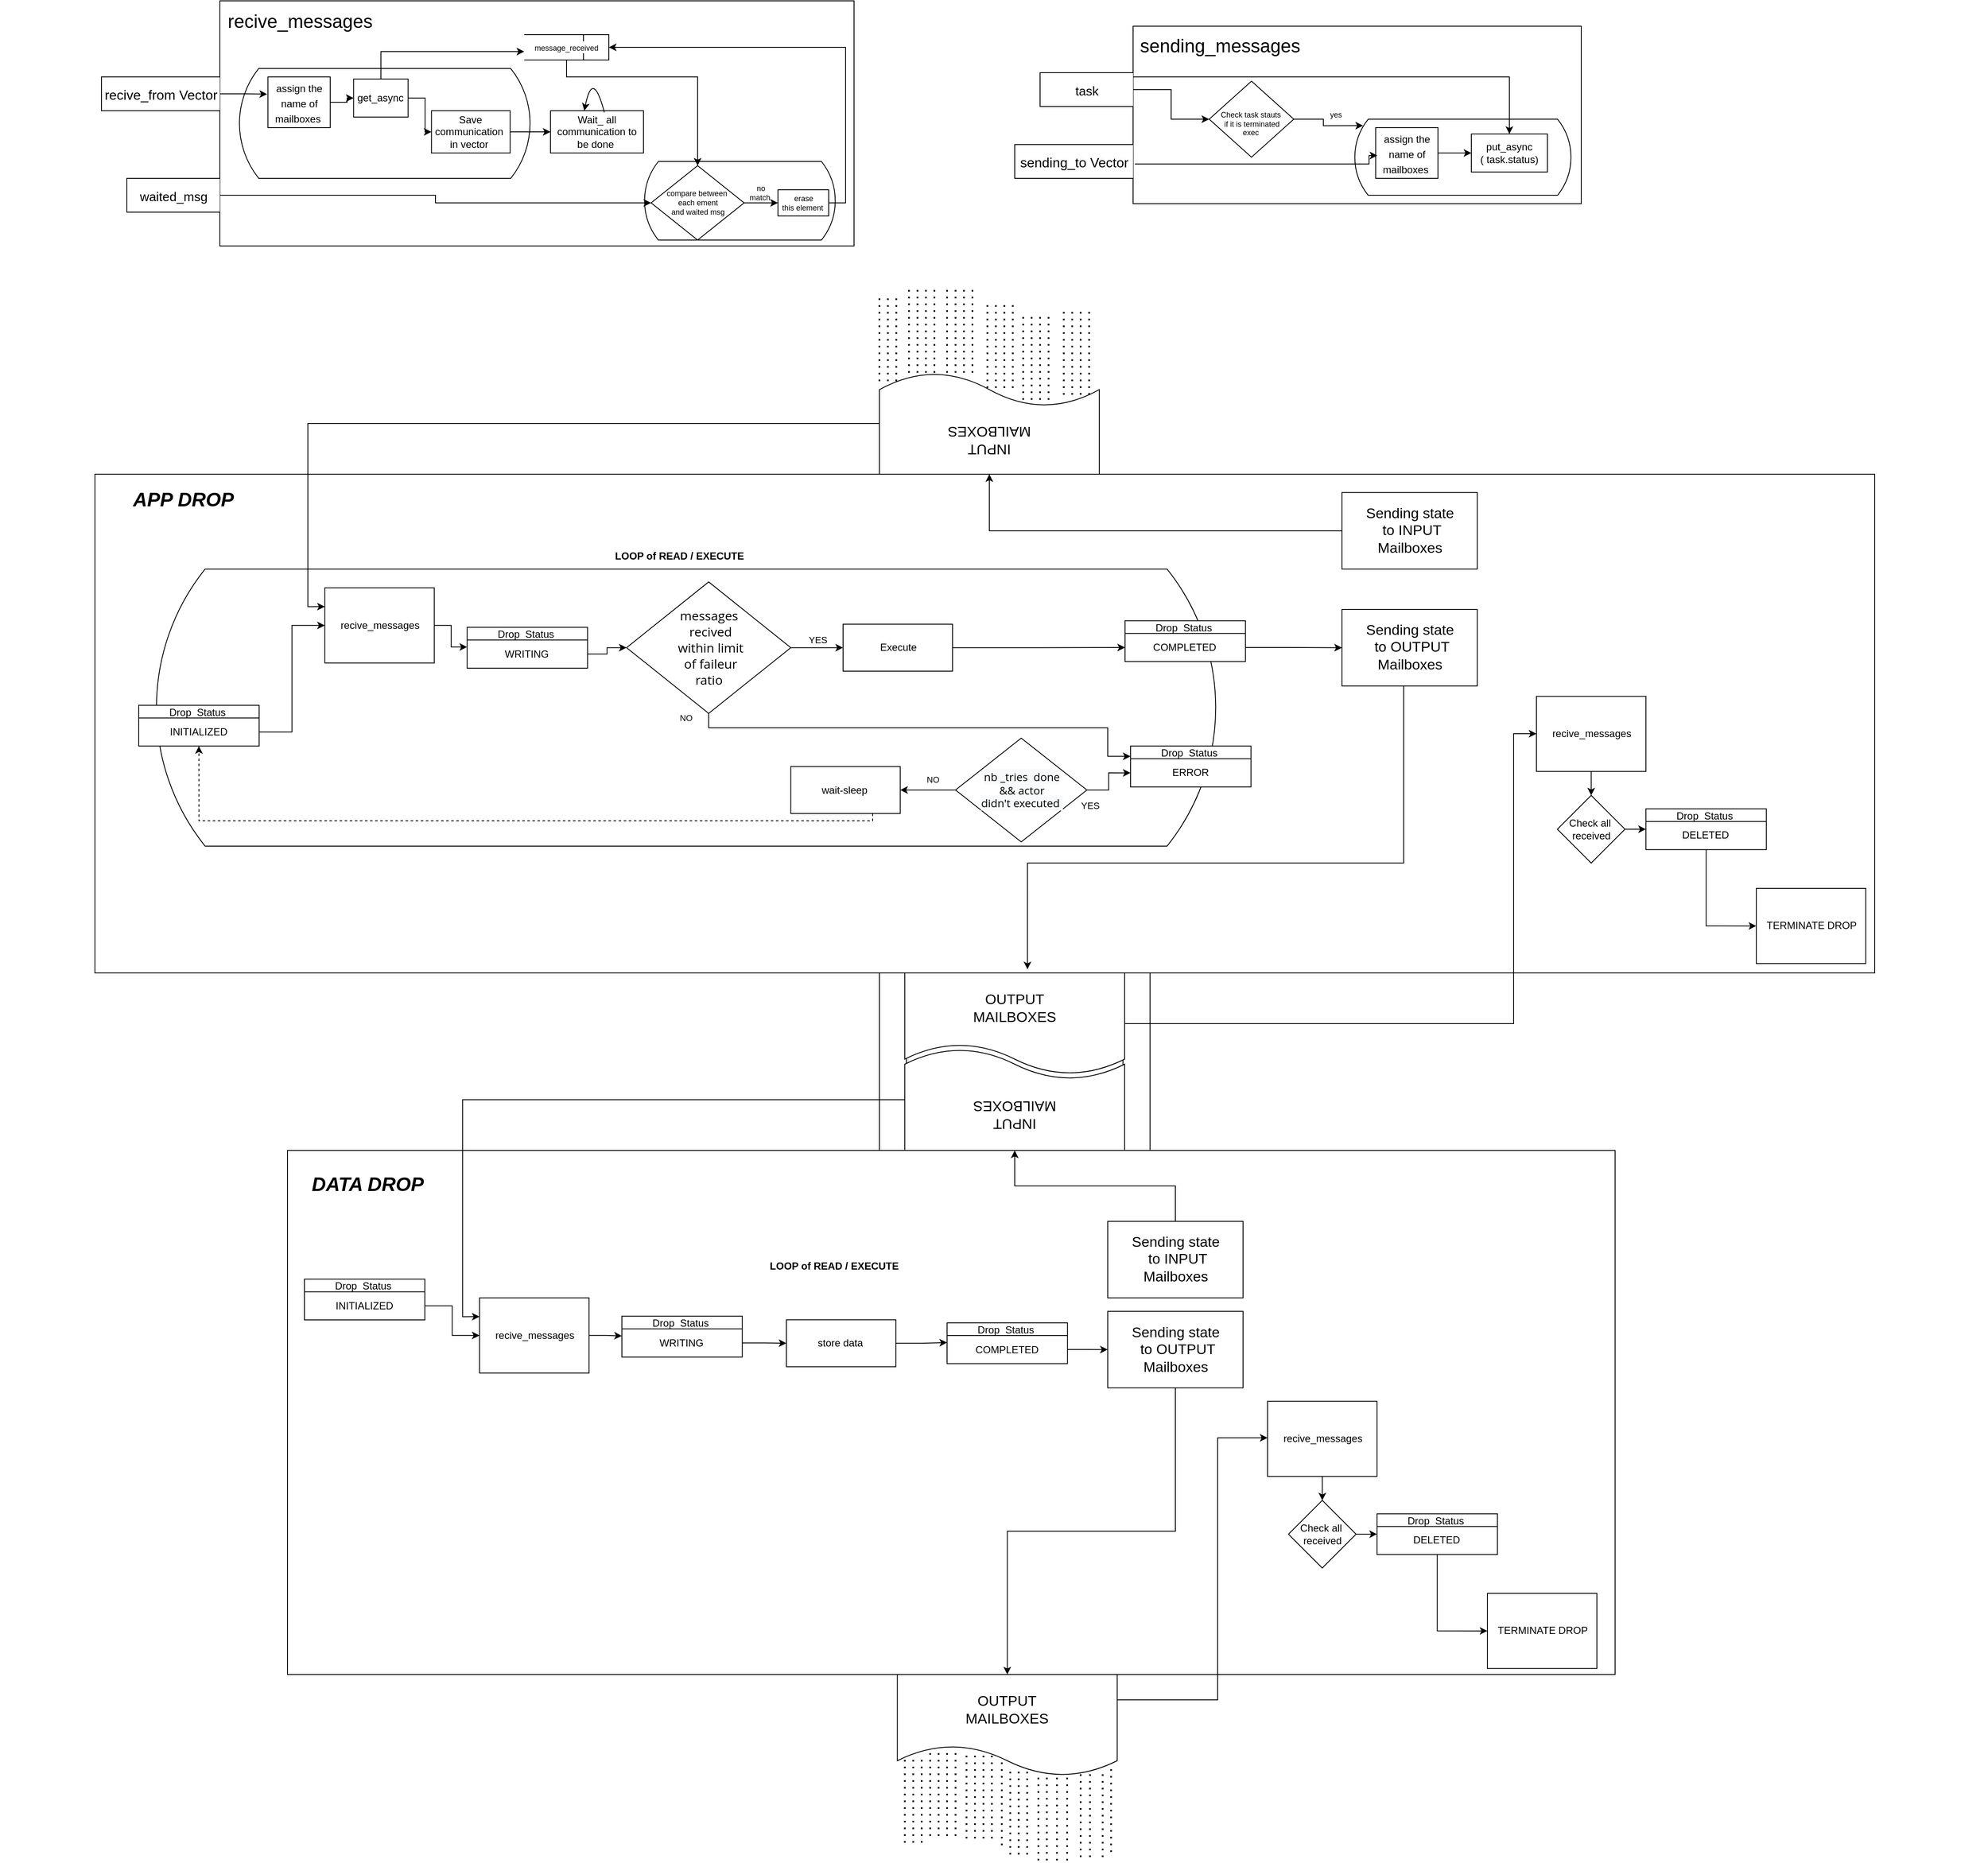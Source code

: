 <mxfile version="19.0.2" type="device"><diagram id="KGUqVAVegbb57rjw6PV1" name="Page-1"><mxGraphModel dx="4964" dy="3772" grid="1" gridSize="10" guides="1" tooltips="1" connect="1" arrows="1" fold="1" page="1" pageScale="1" pageWidth="850" pageHeight="1100" math="0" shadow="0"><root><mxCell id="0"/><mxCell id="1" parent="0"/><mxCell id="2n51zo8sd7_1z7sZFvmB-54" value="" style="shape=process;whiteSpace=wrap;html=1;backgroundOutline=1;" vertex="1" parent="1"><mxGeometry x="1160" y="660" width="320" height="210" as="geometry"/></mxCell><mxCell id="FP8BdNL3AAVW4DW9uz8K-136" value="" style="group" parent="1" vertex="1" connectable="0"><mxGeometry x="120" y="160" width="2340" height="500" as="geometry"/></mxCell><mxCell id="FP8BdNL3AAVW4DW9uz8K-44" value="" style="group" parent="FP8BdNL3AAVW4DW9uz8K-136" vertex="1" connectable="0"><mxGeometry x="177" width="2040" height="500" as="geometry"/></mxCell><mxCell id="FP8BdNL3AAVW4DW9uz8K-1" value="" style="html=1;dashed=0;whitespace=wrap;" parent="FP8BdNL3AAVW4DW9uz8K-44" vertex="1"><mxGeometry x="-64.73" y="-90" width="2104.73" height="590" as="geometry"/></mxCell><mxCell id="FP8BdNL3AAVW4DW9uz8K-16" value="" style="html=1;dashed=0;whitespace=wrap;shape=mxgraph.dfd.loop" parent="FP8BdNL3AAVW4DW9uz8K-44" vertex="1"><mxGeometry y="22.22" width="1268.68" height="327.78" as="geometry"/></mxCell><mxCell id="FP8BdNL3AAVW4DW9uz8K-8" value="Drop  Status " style="swimlane;fontStyle=0;childLayout=stackLayout;horizontal=1;startSize=15;fillColor=#ffffff;horizontalStack=0;resizeParent=1;resizeParentMax=0;resizeLast=0;collapsible=0;marginBottom=0;swimlaneFillColor=#ffffff;" parent="FP8BdNL3AAVW4DW9uz8K-44" vertex="1"><mxGeometry x="1159.995" y="231.668" width="142.403" height="48.333" as="geometry"/></mxCell><mxCell id="FP8BdNL3AAVW4DW9uz8K-9" value="ERROR" style="text;html=1;strokeColor=none;fillColor=none;align=center;verticalAlign=middle;whiteSpace=wrap;rounded=0;" parent="FP8BdNL3AAVW4DW9uz8K-8" vertex="1"><mxGeometry y="15" width="142.403" height="33.333" as="geometry"/></mxCell><mxCell id="FP8BdNL3AAVW4DW9uz8K-6" value="Drop  Status " style="swimlane;fontStyle=0;childLayout=stackLayout;horizontal=1;startSize=15;fillColor=#ffffff;horizontalStack=0;resizeParent=1;resizeParentMax=0;resizeLast=0;collapsible=0;marginBottom=0;swimlaneFillColor=#ffffff;" parent="FP8BdNL3AAVW4DW9uz8K-44" vertex="1"><mxGeometry x="1153.465" y="83.333" width="142.403" height="48.333" as="geometry"/></mxCell><mxCell id="FP8BdNL3AAVW4DW9uz8K-7" value="COMPLETED" style="text;html=1;strokeColor=none;fillColor=none;align=center;verticalAlign=middle;whiteSpace=wrap;rounded=0;" parent="FP8BdNL3AAVW4DW9uz8K-6" vertex="1"><mxGeometry y="15" width="142.403" height="33.333" as="geometry"/></mxCell><mxCell id="FP8BdNL3AAVW4DW9uz8K-17" value="recive_messages" style="html=1;dashed=0;whitespace=wrap;" parent="FP8BdNL3AAVW4DW9uz8K-44" vertex="1"><mxGeometry x="207.132" y="44.444" width="129.457" height="88.889" as="geometry"/></mxCell><mxCell id="FP8BdNL3AAVW4DW9uz8K-14" value="Drop  Status " style="swimlane;fontStyle=0;childLayout=stackLayout;horizontal=1;startSize=15;fillColor=#ffffff;horizontalStack=0;resizeParent=1;resizeParentMax=0;resizeLast=0;collapsible=0;marginBottom=0;swimlaneFillColor=#ffffff;" parent="FP8BdNL3AAVW4DW9uz8K-44" vertex="1"><mxGeometry x="375.426" y="91.111" width="142.403" height="48.333" as="geometry"/></mxCell><mxCell id="FP8BdNL3AAVW4DW9uz8K-15" value="WRITING" style="text;html=1;strokeColor=none;fillColor=none;align=center;verticalAlign=middle;whiteSpace=wrap;rounded=0;" parent="FP8BdNL3AAVW4DW9uz8K-14" vertex="1"><mxGeometry y="15" width="142.403" height="33.333" as="geometry"/></mxCell><mxCell id="FP8BdNL3AAVW4DW9uz8K-25" style="edgeStyle=orthogonalEdgeStyle;rounded=0;orthogonalLoop=1;jettySize=auto;html=1;entryX=0;entryY=0.25;entryDx=0;entryDy=0;" parent="FP8BdNL3AAVW4DW9uz8K-44" source="FP8BdNL3AAVW4DW9uz8K-17" target="FP8BdNL3AAVW4DW9uz8K-15" edge="1"><mxGeometry relative="1" as="geometry"/></mxCell><mxCell id="FP8BdNL3AAVW4DW9uz8K-34" style="edgeStyle=orthogonalEdgeStyle;rounded=0;orthogonalLoop=1;jettySize=auto;html=1;entryX=0;entryY=0.5;entryDx=0;entryDy=0;" parent="FP8BdNL3AAVW4DW9uz8K-44" source="FP8BdNL3AAVW4DW9uz8K-18" target="FP8BdNL3AAVW4DW9uz8K-7" edge="1"><mxGeometry relative="1" as="geometry"/></mxCell><mxCell id="FP8BdNL3AAVW4DW9uz8K-18" value="Execute" style="html=1;dashed=0;whitespace=wrap;" parent="FP8BdNL3AAVW4DW9uz8K-44" vertex="1"><mxGeometry x="819.999" y="87.443" width="129.457" height="55.556" as="geometry"/></mxCell><mxCell id="FP8BdNL3AAVW4DW9uz8K-19" value="wait-sleep&amp;nbsp;" style="html=1;dashed=0;whitespace=wrap;" parent="FP8BdNL3AAVW4DW9uz8K-44" vertex="1"><mxGeometry x="758.18" y="255.828" width="129.457" height="55.556" as="geometry"/></mxCell><mxCell id="FP8BdNL3AAVW4DW9uz8K-4" value="Drop  Status " style="swimlane;fontStyle=0;childLayout=stackLayout;horizontal=1;startSize=15;fillColor=#ffffff;horizontalStack=0;resizeParent=1;resizeParentMax=0;resizeLast=0;collapsible=0;marginBottom=0;swimlaneFillColor=#ffffff;" parent="FP8BdNL3AAVW4DW9uz8K-44" vertex="1"><mxGeometry x="-12.946" y="183.333" width="142.403" height="48.333" as="geometry"/></mxCell><mxCell id="FP8BdNL3AAVW4DW9uz8K-5" value="INITIALIZED" style="text;html=1;strokeColor=none;fillColor=none;align=center;verticalAlign=middle;whiteSpace=wrap;rounded=0;" parent="FP8BdNL3AAVW4DW9uz8K-4" vertex="1"><mxGeometry y="15" width="142.403" height="33.333" as="geometry"/></mxCell><mxCell id="FP8BdNL3AAVW4DW9uz8K-35" style="edgeStyle=orthogonalEdgeStyle;rounded=0;orthogonalLoop=1;jettySize=auto;html=1;entryX=0.5;entryY=1;entryDx=0;entryDy=0;dashed=1;" parent="FP8BdNL3AAVW4DW9uz8K-44" source="FP8BdNL3AAVW4DW9uz8K-19" target="FP8BdNL3AAVW4DW9uz8K-5" edge="1"><mxGeometry relative="1" as="geometry"><Array as="points"><mxPoint x="855" y="320"/><mxPoint x="58" y="320"/></Array></mxGeometry></mxCell><mxCell id="FP8BdNL3AAVW4DW9uz8K-24" style="edgeStyle=orthogonalEdgeStyle;rounded=0;orthogonalLoop=1;jettySize=auto;html=1;entryX=0;entryY=0.5;entryDx=0;entryDy=0;" parent="FP8BdNL3AAVW4DW9uz8K-44" source="FP8BdNL3AAVW4DW9uz8K-5" target="FP8BdNL3AAVW4DW9uz8K-17" edge="1"><mxGeometry relative="1" as="geometry"/></mxCell><mxCell id="FP8BdNL3AAVW4DW9uz8K-27" style="edgeStyle=orthogonalEdgeStyle;rounded=0;orthogonalLoop=1;jettySize=auto;html=1;" parent="FP8BdNL3AAVW4DW9uz8K-44" source="FP8BdNL3AAVW4DW9uz8K-26" target="FP8BdNL3AAVW4DW9uz8K-18" edge="1"><mxGeometry relative="1" as="geometry"/></mxCell><mxCell id="2n51zo8sd7_1z7sZFvmB-11" style="edgeStyle=orthogonalEdgeStyle;rounded=0;orthogonalLoop=1;jettySize=auto;html=1;entryX=0;entryY=0.25;entryDx=0;entryDy=0;" edge="1" parent="FP8BdNL3AAVW4DW9uz8K-44" source="FP8BdNL3AAVW4DW9uz8K-26" target="FP8BdNL3AAVW4DW9uz8K-8"><mxGeometry relative="1" as="geometry"><Array as="points"><mxPoint x="661" y="210"/><mxPoint x="1133" y="210"/><mxPoint x="1133" y="244"/></Array></mxGeometry></mxCell><mxCell id="FP8BdNL3AAVW4DW9uz8K-26" value="&lt;font style=&quot;font-size: 15px;&quot;&gt;&lt;span style=&quot;font-family: &amp;quot;Open Sans&amp;quot;;&quot;&gt;messages&lt;/span&gt;&lt;br style=&quot;box-sizing: content-box; -webkit-font-smoothing: antialiased; font-family: &amp;quot;Open Sans&amp;quot;;&quot;&gt;&lt;span style=&quot;font-family: &amp;quot;Open Sans&amp;quot;;&quot;&gt;&amp;nbsp;recived&lt;/span&gt;&lt;br style=&quot;box-sizing: content-box; -webkit-font-smoothing: antialiased; font-family: &amp;quot;Open Sans&amp;quot;;&quot;&gt;&lt;span style=&quot;font-family: &amp;quot;Open Sans&amp;quot;;&quot;&gt;&amp;nbsp;within limit&lt;/span&gt;&lt;br style=&quot;box-sizing: content-box; -webkit-font-smoothing: antialiased; font-family: &amp;quot;Open Sans&amp;quot;;&quot;&gt;&lt;span style=&quot;font-family: &amp;quot;Open Sans&amp;quot;;&quot;&gt;&amp;nbsp;of&amp;nbsp;&lt;/span&gt;&lt;span style=&quot;font-family: &amp;quot;Open Sans&amp;quot;;&quot;&gt;faileur&lt;/span&gt;&lt;br style=&quot;box-sizing: content-box; -webkit-font-smoothing: antialiased; font-family: &amp;quot;Open Sans&amp;quot;;&quot;&gt;&lt;span style=&quot;font-family: &amp;quot;Open Sans&amp;quot;;&quot;&gt;&amp;nbsp;ratio&amp;nbsp;&lt;/span&gt;&lt;/font&gt;" style="shape=rhombus;html=1;dashed=0;whitespace=wrap;perimeter=rhombusPerimeter;" parent="FP8BdNL3AAVW4DW9uz8K-44" vertex="1"><mxGeometry x="563.997" y="37.443" width="194.186" height="155.556" as="geometry"/></mxCell><mxCell id="2n51zo8sd7_1z7sZFvmB-1" style="edgeStyle=orthogonalEdgeStyle;rounded=0;orthogonalLoop=1;jettySize=auto;html=1;" edge="1" parent="FP8BdNL3AAVW4DW9uz8K-44" source="FP8BdNL3AAVW4DW9uz8K-29" target="FP8BdNL3AAVW4DW9uz8K-19"><mxGeometry relative="1" as="geometry"/></mxCell><mxCell id="2n51zo8sd7_1z7sZFvmB-10" style="edgeStyle=orthogonalEdgeStyle;rounded=0;orthogonalLoop=1;jettySize=auto;html=1;entryX=0;entryY=0.5;entryDx=0;entryDy=0;" edge="1" parent="FP8BdNL3AAVW4DW9uz8K-44" source="FP8BdNL3AAVW4DW9uz8K-29" target="FP8BdNL3AAVW4DW9uz8K-9"><mxGeometry relative="1" as="geometry"/></mxCell><mxCell id="FP8BdNL3AAVW4DW9uz8K-29" value="&lt;font style=&quot;font-size: 13px;&quot;&gt;&lt;span style=&quot;color: rgb(0, 0, 0); font-family: &amp;quot;Open Sans&amp;quot;; font-style: normal; font-variant-ligatures: normal; font-variant-caps: normal; font-weight: 400; letter-spacing: normal; orphans: 2; text-align: center; text-indent: 0px; text-transform: none; widows: 2; word-spacing: 0px; -webkit-text-stroke-width: 0px; background-color: rgb(248, 249, 250); text-decoration-thickness: initial; text-decoration-style: initial; text-decoration-color: initial; float: none; display: inline !important;&quot;&gt;nb _tries&amp;nbsp;&lt;/span&gt;&lt;span style=&quot;color: rgb(0, 0, 0); font-family: &amp;quot;Open Sans&amp;quot;; font-style: normal; font-variant-ligatures: normal; font-variant-caps: normal; font-weight: 400; letter-spacing: normal; orphans: 2; text-align: center; text-indent: 0px; text-transform: none; widows: 2; word-spacing: 0px; -webkit-text-stroke-width: 0px; background-color: rgb(248, 249, 250); text-decoration-thickness: initial; text-decoration-style: initial; text-decoration-color: initial; float: none; display: inline !important;&quot;&gt;&amp;nbsp;done&lt;/span&gt;&lt;br style=&quot;box-sizing: content-box; -webkit-font-smoothing: antialiased; color: rgb(0, 0, 0); font-family: &amp;quot;Open Sans&amp;quot;; font-style: normal; font-variant-ligatures: normal; font-variant-caps: normal; font-weight: 400; letter-spacing: normal; orphans: 2; text-align: center; text-indent: 0px; text-transform: none; widows: 2; word-spacing: 0px; -webkit-text-stroke-width: 0px; background-color: rgb(248, 249, 250); text-decoration-thickness: initial; text-decoration-style: initial; text-decoration-color: initial;&quot;&gt;&lt;span style=&quot;color: rgb(0, 0, 0); font-family: &amp;quot;Open Sans&amp;quot;; font-style: normal; font-variant-ligatures: normal; font-variant-caps: normal; font-weight: 400; letter-spacing: normal; orphans: 2; text-align: center; text-indent: 0px; text-transform: none; widows: 2; word-spacing: 0px; -webkit-text-stroke-width: 0px; background-color: rgb(248, 249, 250); text-decoration-thickness: initial; text-decoration-style: initial; text-decoration-color: initial; float: none; display: inline !important;&quot;&gt;&amp;amp;&amp;amp; actor&lt;/span&gt;&lt;br style=&quot;box-sizing: content-box; -webkit-font-smoothing: antialiased; color: rgb(0, 0, 0); font-family: &amp;quot;Open Sans&amp;quot;; font-style: normal; font-variant-ligatures: normal; font-variant-caps: normal; font-weight: 400; letter-spacing: normal; orphans: 2; text-align: center; text-indent: 0px; text-transform: none; widows: 2; word-spacing: 0px; -webkit-text-stroke-width: 0px; background-color: rgb(248, 249, 250); text-decoration-thickness: initial; text-decoration-style: initial; text-decoration-color: initial;&quot;&gt;&lt;span style=&quot;color: rgb(0, 0, 0); font-family: &amp;quot;Open Sans&amp;quot;; font-style: normal; font-variant-ligatures: normal; font-variant-caps: normal; font-weight: 400; letter-spacing: normal; orphans: 2; text-align: center; text-indent: 0px; text-transform: none; widows: 2; word-spacing: 0px; -webkit-text-stroke-width: 0px; background-color: rgb(248, 249, 250); text-decoration-thickness: initial; text-decoration-style: initial; text-decoration-color: initial; float: none; display: inline !important;&quot;&gt;didn't executed&amp;nbsp;&lt;/span&gt;&lt;/font&gt;" style="shape=rhombus;html=1;dashed=0;whitespace=wrap;perimeter=rhombusPerimeter;" parent="FP8BdNL3AAVW4DW9uz8K-44" vertex="1"><mxGeometry x="953.004" y="222.219" width="155.349" height="122.778" as="geometry"/></mxCell><mxCell id="FP8BdNL3AAVW4DW9uz8K-41" value="&lt;span style=&quot;font-weight: normal;&quot;&gt;&lt;font style=&quot;&quot;&gt;&lt;font style=&quot;font-size: 11px;&quot;&gt;YES&lt;/font&gt;&lt;br&gt;&lt;/font&gt;&lt;/span&gt;" style="text;strokeColor=none;fillColor=none;html=1;fontSize=24;fontStyle=1;verticalAlign=middle;align=center;" parent="FP8BdNL3AAVW4DW9uz8K-44" vertex="1"><mxGeometry x="770.907" y="96.111" width="38.837" height="11.111" as="geometry"/></mxCell><mxCell id="FP8BdNL3AAVW4DW9uz8K-42" value="&lt;span style=&quot;font-weight: normal;&quot;&gt;&lt;font style=&quot;font-size: 10px;&quot;&gt;NO&lt;/font&gt;&lt;/span&gt;" style="text;strokeColor=none;fillColor=none;html=1;fontSize=24;fontStyle=1;verticalAlign=middle;align=center;" parent="FP8BdNL3AAVW4DW9uz8K-44" vertex="1"><mxGeometry x="621.398" y="183.338" width="25.891" height="22.222" as="geometry"/></mxCell><mxCell id="FP8BdNL3AAVW4DW9uz8K-48" value="&lt;b&gt;&lt;font style=&quot;font-size: 12px;&quot;&gt;&amp;nbsp;LOOP of READ / EXECUTE&lt;/font&gt;&lt;/b&gt;" style="text;html=1;strokeColor=none;fillColor=none;align=center;verticalAlign=middle;whiteSpace=wrap;rounded=0;fontSize=10;" parent="FP8BdNL3AAVW4DW9uz8K-44" vertex="1"><mxGeometry x="533.946" y="-7.78" width="181.769" height="30" as="geometry"/></mxCell><mxCell id="FP8BdNL3AAVW4DW9uz8K-49" value="&lt;i&gt;&lt;b&gt;&lt;font style=&quot;font-size: 23px;&quot;&gt;APP DROP&lt;/font&gt;&lt;/b&gt;&lt;/i&gt;" style="text;html=1;strokeColor=none;fillColor=none;align=center;verticalAlign=middle;whiteSpace=wrap;rounded=0;fontSize=12;" parent="FP8BdNL3AAVW4DW9uz8K-44" vertex="1"><mxGeometry x="-45.442" y="-80" width="170.408" height="40" as="geometry"/></mxCell><mxCell id="FP8BdNL3AAVW4DW9uz8K-50" value="&lt;font style=&quot;font-size: 17px;&quot;&gt;Sending state&lt;br&gt;&amp;nbsp;to OUTPUT &lt;br&gt;Mailboxes&lt;/font&gt;" style="html=1;dashed=0;whitespace=wrap;" parent="FP8BdNL3AAVW4DW9uz8K-44" vertex="1"><mxGeometry x="1410" y="70" width="160" height="90.55" as="geometry"/></mxCell><mxCell id="FP8BdNL3AAVW4DW9uz8K-51" style="edgeStyle=orthogonalEdgeStyle;rounded=0;orthogonalLoop=1;jettySize=auto;html=1;fontSize=12;" parent="FP8BdNL3AAVW4DW9uz8K-44" source="FP8BdNL3AAVW4DW9uz8K-7" target="FP8BdNL3AAVW4DW9uz8K-50" edge="1"><mxGeometry relative="1" as="geometry"/></mxCell><mxCell id="FP8BdNL3AAVW4DW9uz8K-123" value="recive_messages" style="html=1;dashed=0;whitespace=wrap;" parent="FP8BdNL3AAVW4DW9uz8K-44" vertex="1"><mxGeometry x="1640.002" y="172.774" width="129.457" height="88.889" as="geometry"/></mxCell><mxCell id="FP8BdNL3AAVW4DW9uz8K-133" style="edgeStyle=orthogonalEdgeStyle;rounded=0;orthogonalLoop=1;jettySize=auto;html=1;fontSize=17;" parent="FP8BdNL3AAVW4DW9uz8K-44" source="FP8BdNL3AAVW4DW9uz8K-125" target="FP8BdNL3AAVW4DW9uz8K-130" edge="1"><mxGeometry relative="1" as="geometry"/></mxCell><mxCell id="FP8BdNL3AAVW4DW9uz8K-125" value="Check all&amp;nbsp;&lt;br&gt;received" style="rhombus;whiteSpace=wrap;html=1;dashed=0;" parent="FP8BdNL3AAVW4DW9uz8K-44" vertex="1"><mxGeometry x="1664.73" y="289.998" width="80" height="80" as="geometry"/></mxCell><mxCell id="FP8BdNL3AAVW4DW9uz8K-126" value="" style="edgeStyle=orthogonalEdgeStyle;rounded=0;orthogonalLoop=1;jettySize=auto;html=1;fontSize=17;" parent="FP8BdNL3AAVW4DW9uz8K-44" source="FP8BdNL3AAVW4DW9uz8K-123" target="FP8BdNL3AAVW4DW9uz8K-125" edge="1"><mxGeometry relative="1" as="geometry"/></mxCell><mxCell id="FP8BdNL3AAVW4DW9uz8K-130" value="Drop  Status " style="swimlane;fontStyle=0;childLayout=stackLayout;horizontal=1;startSize=15;fillColor=#ffffff;horizontalStack=0;resizeParent=1;resizeParentMax=0;resizeLast=0;collapsible=0;marginBottom=0;swimlaneFillColor=#ffffff;" parent="FP8BdNL3AAVW4DW9uz8K-44" vertex="1"><mxGeometry x="1769.456" y="305.831" width="142.403" height="48.333" as="geometry"/></mxCell><mxCell id="FP8BdNL3AAVW4DW9uz8K-131" value="DELETED" style="text;html=1;strokeColor=none;fillColor=none;align=center;verticalAlign=middle;whiteSpace=wrap;rounded=0;" parent="FP8BdNL3AAVW4DW9uz8K-130" vertex="1"><mxGeometry y="15" width="142.403" height="33.333" as="geometry"/></mxCell><mxCell id="FP8BdNL3AAVW4DW9uz8K-134" value="TERMINATE DROP" style="html=1;dashed=0;whitespace=wrap;" parent="FP8BdNL3AAVW4DW9uz8K-44" vertex="1"><mxGeometry x="1900.002" y="400.004" width="129.457" height="88.889" as="geometry"/></mxCell><mxCell id="FP8BdNL3AAVW4DW9uz8K-135" style="edgeStyle=orthogonalEdgeStyle;rounded=0;orthogonalLoop=1;jettySize=auto;html=1;entryX=0;entryY=0.5;entryDx=0;entryDy=0;fontSize=17;" parent="FP8BdNL3AAVW4DW9uz8K-44" source="FP8BdNL3AAVW4DW9uz8K-131" target="FP8BdNL3AAVW4DW9uz8K-134" edge="1"><mxGeometry relative="1" as="geometry"/></mxCell><mxCell id="FP8BdNL3AAVW4DW9uz8K-86" value="&lt;span style=&quot;font-size: 17px;&quot;&gt;Sending state&lt;/span&gt;&lt;br style=&quot;font-size: 17px;&quot;&gt;&lt;span style=&quot;font-size: 17px;&quot;&gt;&amp;nbsp;to INPUT&lt;/span&gt;&lt;br style=&quot;font-size: 17px;&quot;&gt;&lt;span style=&quot;font-size: 17px;&quot;&gt;Mailboxes&lt;/span&gt;" style="html=1;dashed=0;whitespace=wrap;" parent="FP8BdNL3AAVW4DW9uz8K-44" vertex="1"><mxGeometry x="1410" y="-68.33" width="160" height="90.55" as="geometry"/></mxCell><mxCell id="2n51zo8sd7_1z7sZFvmB-5" style="edgeStyle=orthogonalEdgeStyle;rounded=0;orthogonalLoop=1;jettySize=auto;html=1;" edge="1" parent="FP8BdNL3AAVW4DW9uz8K-44" source="FP8BdNL3AAVW4DW9uz8K-15" target="FP8BdNL3AAVW4DW9uz8K-26"><mxGeometry relative="1" as="geometry"/></mxCell><mxCell id="2n51zo8sd7_1z7sZFvmB-53" value="&lt;span style=&quot;font-weight: normal;&quot;&gt;&lt;font style=&quot;font-size: 10px;&quot;&gt;NO&lt;/font&gt;&lt;/span&gt;" style="text;strokeColor=none;fillColor=none;html=1;fontSize=24;fontStyle=1;verticalAlign=middle;align=center;" vertex="1" parent="FP8BdNL3AAVW4DW9uz8K-44"><mxGeometry x="912.998" y="255.828" width="25.891" height="22.222" as="geometry"/></mxCell><mxCell id="FP8BdNL3AAVW4DW9uz8K-137" value="" style="group" parent="1" vertex="1" connectable="0"><mxGeometry x="130" y="810" width="2340" height="800" as="geometry"/></mxCell><mxCell id="FP8BdNL3AAVW4DW9uz8K-197" value="" style="group" parent="FP8BdNL3AAVW4DW9uz8K-137" vertex="1" connectable="0"><mxGeometry x="170" y="100" width="1860" height="700" as="geometry"/></mxCell><mxCell id="FP8BdNL3AAVW4DW9uz8K-201" value="" style="group" parent="FP8BdNL3AAVW4DW9uz8K-197" vertex="1" connectable="0"><mxGeometry x="160" y="-40" width="1590" height="740" as="geometry"/></mxCell><mxCell id="FP8BdNL3AAVW4DW9uz8K-182" style="edgeStyle=orthogonalEdgeStyle;rounded=0;orthogonalLoop=1;jettySize=auto;html=1;fontSize=17;" parent="FP8BdNL3AAVW4DW9uz8K-201" target="FP8BdNL3AAVW4DW9uz8K-169" edge="1"><mxGeometry relative="1" as="geometry"><mxPoint x="1560" y="254.011" as="sourcePoint"/></mxGeometry></mxCell><mxCell id="FP8BdNL3AAVW4DW9uz8K-139" value="" style="html=1;dashed=0;whitespace=wrap;" parent="FP8BdNL3AAVW4DW9uz8K-201" vertex="1"><mxGeometry width="1570" height="620" as="geometry"/></mxCell><mxCell id="FP8BdNL3AAVW4DW9uz8K-143" value="Drop  Status " style="swimlane;fontStyle=0;childLayout=stackLayout;horizontal=1;startSize=15;fillColor=#ffffff;horizontalStack=0;resizeParent=1;resizeParentMax=0;resizeLast=0;collapsible=0;marginBottom=0;swimlaneFillColor=#ffffff;" parent="FP8BdNL3AAVW4DW9uz8K-201" vertex="1"><mxGeometry x="779.995" y="203.943" width="142.403" height="48.333" as="geometry"/></mxCell><mxCell id="FP8BdNL3AAVW4DW9uz8K-144" value="COMPLETED" style="text;html=1;strokeColor=none;fillColor=none;align=center;verticalAlign=middle;whiteSpace=wrap;rounded=0;" parent="FP8BdNL3AAVW4DW9uz8K-143" vertex="1"><mxGeometry y="15" width="142.403" height="33.333" as="geometry"/></mxCell><mxCell id="FP8BdNL3AAVW4DW9uz8K-145" value="recive_messages" style="html=1;dashed=0;whitespace=wrap;" parent="FP8BdNL3AAVW4DW9uz8K-201" vertex="1"><mxGeometry x="227.132" y="174.444" width="129.457" height="88.889" as="geometry"/></mxCell><mxCell id="FP8BdNL3AAVW4DW9uz8K-146" value="Drop  Status " style="swimlane;fontStyle=0;childLayout=stackLayout;horizontal=1;startSize=15;fillColor=#ffffff;horizontalStack=0;resizeParent=1;resizeParentMax=0;resizeLast=0;collapsible=0;marginBottom=0;swimlaneFillColor=#ffffff;" parent="FP8BdNL3AAVW4DW9uz8K-201" vertex="1"><mxGeometry x="395.426" y="196.111" width="142.403" height="48.333" as="geometry"/></mxCell><mxCell id="FP8BdNL3AAVW4DW9uz8K-147" value="WRITING" style="text;html=1;strokeColor=none;fillColor=none;align=center;verticalAlign=middle;whiteSpace=wrap;rounded=0;" parent="FP8BdNL3AAVW4DW9uz8K-146" vertex="1"><mxGeometry y="15" width="142.403" height="33.333" as="geometry"/></mxCell><mxCell id="FP8BdNL3AAVW4DW9uz8K-148" style="edgeStyle=orthogonalEdgeStyle;rounded=0;orthogonalLoop=1;jettySize=auto;html=1;entryX=0;entryY=0.25;entryDx=0;entryDy=0;" parent="FP8BdNL3AAVW4DW9uz8K-201" source="FP8BdNL3AAVW4DW9uz8K-145" target="FP8BdNL3AAVW4DW9uz8K-147" edge="1"><mxGeometry relative="1" as="geometry"/></mxCell><mxCell id="FP8BdNL3AAVW4DW9uz8K-185" style="edgeStyle=orthogonalEdgeStyle;rounded=0;orthogonalLoop=1;jettySize=auto;html=1;entryX=0;entryY=0.25;entryDx=0;entryDy=0;fontSize=17;" parent="FP8BdNL3AAVW4DW9uz8K-201" source="FP8BdNL3AAVW4DW9uz8K-150" target="FP8BdNL3AAVW4DW9uz8K-144" edge="1"><mxGeometry relative="1" as="geometry"/></mxCell><mxCell id="FP8BdNL3AAVW4DW9uz8K-150" value="store data&amp;nbsp;" style="html=1;dashed=0;whitespace=wrap;" parent="FP8BdNL3AAVW4DW9uz8K-201" vertex="1"><mxGeometry x="589.999" y="200.333" width="129.457" height="55.556" as="geometry"/></mxCell><mxCell id="FP8BdNL3AAVW4DW9uz8K-152" value="Drop  Status " style="swimlane;fontStyle=0;childLayout=stackLayout;horizontal=1;startSize=15;fillColor=#ffffff;horizontalStack=0;resizeParent=1;resizeParentMax=0;resizeLast=0;collapsible=0;marginBottom=0;swimlaneFillColor=#ffffff;" parent="FP8BdNL3AAVW4DW9uz8K-201" vertex="1"><mxGeometry x="20.004" y="152.223" width="142.403" height="48.333" as="geometry"/></mxCell><mxCell id="FP8BdNL3AAVW4DW9uz8K-153" value="INITIALIZED" style="text;html=1;strokeColor=none;fillColor=none;align=center;verticalAlign=middle;whiteSpace=wrap;rounded=0;" parent="FP8BdNL3AAVW4DW9uz8K-152" vertex="1"><mxGeometry y="15" width="142.403" height="33.333" as="geometry"/></mxCell><mxCell id="FP8BdNL3AAVW4DW9uz8K-155" style="edgeStyle=orthogonalEdgeStyle;rounded=0;orthogonalLoop=1;jettySize=auto;html=1;entryX=0;entryY=0.5;entryDx=0;entryDy=0;" parent="FP8BdNL3AAVW4DW9uz8K-201" source="FP8BdNL3AAVW4DW9uz8K-153" target="FP8BdNL3AAVW4DW9uz8K-145" edge="1"><mxGeometry relative="1" as="geometry"/></mxCell><mxCell id="FP8BdNL3AAVW4DW9uz8K-164" value="&lt;b&gt;&lt;font style=&quot;font-size: 12px;&quot;&gt;&amp;nbsp;LOOP of READ / EXECUTE&lt;/font&gt;&lt;/b&gt;" style="text;html=1;strokeColor=none;fillColor=none;align=center;verticalAlign=middle;whiteSpace=wrap;rounded=0;fontSize=10;" parent="FP8BdNL3AAVW4DW9uz8K-201" vertex="1"><mxGeometry x="553.946" y="122.22" width="181.769" height="30" as="geometry"/></mxCell><mxCell id="FP8BdNL3AAVW4DW9uz8K-165" value="&lt;i&gt;&lt;b&gt;&lt;font style=&quot;font-size: 23px;&quot;&gt;DATA DROP&lt;/font&gt;&lt;/b&gt;&lt;/i&gt;" style="text;html=1;strokeColor=none;fillColor=none;align=center;verticalAlign=middle;whiteSpace=wrap;rounded=0;fontSize=12;" parent="FP8BdNL3AAVW4DW9uz8K-201" vertex="1"><mxGeometry x="9.998" y="20" width="170.408" height="40" as="geometry"/></mxCell><mxCell id="FP8BdNL3AAVW4DW9uz8K-166" value="&lt;font style=&quot;font-size: 17px;&quot;&gt;Sending state&lt;br&gt;&amp;nbsp;to OUTPUT &lt;br&gt;Mailboxes&lt;/font&gt;" style="html=1;dashed=0;whitespace=wrap;" parent="FP8BdNL3AAVW4DW9uz8K-201" vertex="1"><mxGeometry x="970" y="190.34" width="160" height="90.55" as="geometry"/></mxCell><mxCell id="FP8BdNL3AAVW4DW9uz8K-167" style="edgeStyle=orthogonalEdgeStyle;rounded=0;orthogonalLoop=1;jettySize=auto;html=1;fontSize=12;" parent="FP8BdNL3AAVW4DW9uz8K-201" source="FP8BdNL3AAVW4DW9uz8K-144" target="FP8BdNL3AAVW4DW9uz8K-166" edge="1"><mxGeometry relative="1" as="geometry"/></mxCell><mxCell id="FP8BdNL3AAVW4DW9uz8K-168" value="&lt;span style=&quot;font-size: 17px;&quot;&gt;Sending state&lt;/span&gt;&lt;br style=&quot;font-size: 17px;&quot;&gt;&lt;span style=&quot;font-size: 17px;&quot;&gt;&amp;nbsp;to INPUT&lt;/span&gt;&lt;br style=&quot;font-size: 17px;&quot;&gt;&lt;span style=&quot;font-size: 17px;&quot;&gt;Mailboxes&lt;/span&gt;" style="html=1;dashed=0;whitespace=wrap;" parent="FP8BdNL3AAVW4DW9uz8K-201" vertex="1"><mxGeometry x="970" y="83.89" width="160" height="90.55" as="geometry"/></mxCell><mxCell id="FP8BdNL3AAVW4DW9uz8K-169" value="recive_messages" style="html=1;dashed=0;whitespace=wrap;" parent="FP8BdNL3AAVW4DW9uz8K-201" vertex="1"><mxGeometry x="1159.002" y="296.774" width="129.457" height="88.889" as="geometry"/></mxCell><mxCell id="FP8BdNL3AAVW4DW9uz8K-171" value="Check all&amp;nbsp;&lt;br&gt;received" style="rhombus;whiteSpace=wrap;html=1;dashed=0;" parent="FP8BdNL3AAVW4DW9uz8K-201" vertex="1"><mxGeometry x="1183.73" y="413.998" width="80" height="80" as="geometry"/></mxCell><mxCell id="FP8BdNL3AAVW4DW9uz8K-172" value="" style="edgeStyle=orthogonalEdgeStyle;rounded=0;orthogonalLoop=1;jettySize=auto;html=1;fontSize=17;" parent="FP8BdNL3AAVW4DW9uz8K-201" source="FP8BdNL3AAVW4DW9uz8K-169" target="FP8BdNL3AAVW4DW9uz8K-171" edge="1"><mxGeometry relative="1" as="geometry"/></mxCell><mxCell id="FP8BdNL3AAVW4DW9uz8K-173" value="Drop  Status " style="swimlane;fontStyle=0;childLayout=stackLayout;horizontal=1;startSize=15;fillColor=#ffffff;horizontalStack=0;resizeParent=1;resizeParentMax=0;resizeLast=0;collapsible=0;marginBottom=0;swimlaneFillColor=#ffffff;" parent="FP8BdNL3AAVW4DW9uz8K-201" vertex="1"><mxGeometry x="1288.456" y="429.831" width="142.403" height="48.333" as="geometry"/></mxCell><mxCell id="FP8BdNL3AAVW4DW9uz8K-174" value="DELETED" style="text;html=1;strokeColor=none;fillColor=none;align=center;verticalAlign=middle;whiteSpace=wrap;rounded=0;" parent="FP8BdNL3AAVW4DW9uz8K-173" vertex="1"><mxGeometry y="15" width="142.403" height="33.333" as="geometry"/></mxCell><mxCell id="FP8BdNL3AAVW4DW9uz8K-175" value="TERMINATE DROP" style="html=1;dashed=0;whitespace=wrap;" parent="FP8BdNL3AAVW4DW9uz8K-201" vertex="1"><mxGeometry x="1419.002" y="524.004" width="129.457" height="88.889" as="geometry"/></mxCell><mxCell id="FP8BdNL3AAVW4DW9uz8K-176" style="edgeStyle=orthogonalEdgeStyle;rounded=0;orthogonalLoop=1;jettySize=auto;html=1;entryX=0;entryY=0.5;entryDx=0;entryDy=0;fontSize=17;" parent="FP8BdNL3AAVW4DW9uz8K-201" source="FP8BdNL3AAVW4DW9uz8K-174" target="FP8BdNL3AAVW4DW9uz8K-175" edge="1"><mxGeometry relative="1" as="geometry"/></mxCell><mxCell id="FP8BdNL3AAVW4DW9uz8K-184" style="edgeStyle=orthogonalEdgeStyle;rounded=0;orthogonalLoop=1;jettySize=auto;html=1;entryX=0;entryY=0.5;entryDx=0;entryDy=0;fontSize=17;" parent="FP8BdNL3AAVW4DW9uz8K-201" source="FP8BdNL3AAVW4DW9uz8K-147" target="FP8BdNL3AAVW4DW9uz8K-150" edge="1"><mxGeometry relative="1" as="geometry"/></mxCell><mxCell id="FP8BdNL3AAVW4DW9uz8K-170" style="edgeStyle=orthogonalEdgeStyle;rounded=0;orthogonalLoop=1;jettySize=auto;html=1;fontSize=17;" parent="FP8BdNL3AAVW4DW9uz8K-201" source="FP8BdNL3AAVW4DW9uz8K-171" target="FP8BdNL3AAVW4DW9uz8K-173" edge="1"><mxGeometry relative="1" as="geometry"/></mxCell><mxCell id="FP8BdNL3AAVW4DW9uz8K-180" value="&lt;font style=&quot;font-size: 17px;&quot;&gt;OUTPUT&lt;br&gt;MAILBOXES&lt;/font&gt;" style="shape=document;whiteSpace=wrap;html=1;boundedLbl=1;dashed=0;flipH=1;fontSize=10;rotation=0;" parent="FP8BdNL3AAVW4DW9uz8K-201" vertex="1"><mxGeometry x="721.2" y="620" width="260" height="120" as="geometry"/></mxCell><mxCell id="FP8BdNL3AAVW4DW9uz8K-200" style="edgeStyle=orthogonalEdgeStyle;rounded=0;orthogonalLoop=1;jettySize=auto;html=1;fontSize=17;" parent="FP8BdNL3AAVW4DW9uz8K-201" source="FP8BdNL3AAVW4DW9uz8K-166" target="FP8BdNL3AAVW4DW9uz8K-180" edge="1"><mxGeometry relative="1" as="geometry"/></mxCell><mxCell id="FP8BdNL3AAVW4DW9uz8K-196" style="edgeStyle=orthogonalEdgeStyle;rounded=0;orthogonalLoop=1;jettySize=auto;html=1;fontSize=17;" parent="FP8BdNL3AAVW4DW9uz8K-201" source="FP8BdNL3AAVW4DW9uz8K-180" target="FP8BdNL3AAVW4DW9uz8K-169" edge="1"><mxGeometry relative="1" as="geometry"><Array as="points"><mxPoint x="1100" y="650"/><mxPoint x="1100" y="340"/></Array></mxGeometry></mxCell><mxCell id="FP8BdNL3AAVW4DW9uz8K-45" value="&lt;font style=&quot;font-size: 17px;&quot;&gt;INPUT&lt;br&gt;MAILBOXES&lt;/font&gt;" style="shape=document;whiteSpace=wrap;html=1;boundedLbl=1;dashed=0;flipH=1;fontSize=10;rotation=-180;size=0.333;" parent="1" vertex="1"><mxGeometry x="1160" y="-50" width="260" height="120" as="geometry"/></mxCell><mxCell id="FP8BdNL3AAVW4DW9uz8K-47" style="edgeStyle=orthogonalEdgeStyle;rounded=0;orthogonalLoop=1;jettySize=auto;html=1;entryX=0;entryY=0.25;entryDx=0;entryDy=0;fontSize=10;" parent="1" source="FP8BdNL3AAVW4DW9uz8K-45" target="FP8BdNL3AAVW4DW9uz8K-17" edge="1"><mxGeometry relative="1" as="geometry"/></mxCell><mxCell id="FP8BdNL3AAVW4DW9uz8K-198" style="edgeStyle=orthogonalEdgeStyle;rounded=0;orthogonalLoop=1;jettySize=auto;html=1;fontSize=17;" parent="1" source="FP8BdNL3AAVW4DW9uz8K-86" target="FP8BdNL3AAVW4DW9uz8K-45" edge="1"><mxGeometry relative="1" as="geometry"/></mxCell><mxCell id="FP8BdNL3AAVW4DW9uz8K-52" value="&lt;font style=&quot;font-size: 17px;&quot;&gt;OUTPUT&lt;br&gt;MAILBOXES&lt;/font&gt;" style="shape=document;whiteSpace=wrap;html=1;boundedLbl=1;dashed=0;flipH=1;fontSize=10;rotation=0;" parent="1" vertex="1"><mxGeometry x="1190" y="660" width="260" height="120" as="geometry"/></mxCell><mxCell id="FP8BdNL3AAVW4DW9uz8K-53" style="edgeStyle=orthogonalEdgeStyle;rounded=0;orthogonalLoop=1;jettySize=auto;html=1;entryX=0.442;entryY=-0.036;entryDx=0;entryDy=0;entryPerimeter=0;fontSize=12;" parent="1" source="FP8BdNL3AAVW4DW9uz8K-50" target="FP8BdNL3AAVW4DW9uz8K-52" edge="1"><mxGeometry relative="1" as="geometry"><Array as="points"><mxPoint x="1780" y="530"/><mxPoint x="1335" y="530"/></Array></mxGeometry></mxCell><mxCell id="FP8BdNL3AAVW4DW9uz8K-124" style="edgeStyle=orthogonalEdgeStyle;rounded=0;orthogonalLoop=1;jettySize=auto;html=1;fontSize=17;" parent="1" source="FP8BdNL3AAVW4DW9uz8K-52" target="FP8BdNL3AAVW4DW9uz8K-123" edge="1"><mxGeometry relative="1" as="geometry"><Array as="points"><mxPoint x="1910" y="720"/><mxPoint x="1910" y="377"/></Array></mxGeometry></mxCell><mxCell id="FP8BdNL3AAVW4DW9uz8K-178" value="&lt;font style=&quot;font-size: 17px;&quot;&gt;INPUT&lt;br&gt;MAILBOXES&lt;/font&gt;" style="shape=document;whiteSpace=wrap;html=1;boundedLbl=1;dashed=0;flipH=1;fontSize=10;rotation=-180;" parent="1" vertex="1"><mxGeometry x="1190" y="750" width="260" height="120" as="geometry"/></mxCell><mxCell id="FP8BdNL3AAVW4DW9uz8K-177" style="edgeStyle=orthogonalEdgeStyle;rounded=0;orthogonalLoop=1;jettySize=auto;html=1;entryX=0;entryY=0.25;entryDx=0;entryDy=0;fontSize=10;" parent="1" source="FP8BdNL3AAVW4DW9uz8K-178" target="FP8BdNL3AAVW4DW9uz8K-145" edge="1"><mxGeometry relative="1" as="geometry"/></mxCell><mxCell id="FP8BdNL3AAVW4DW9uz8K-199" style="edgeStyle=orthogonalEdgeStyle;rounded=0;orthogonalLoop=1;jettySize=auto;html=1;fontSize=17;" parent="1" source="FP8BdNL3AAVW4DW9uz8K-168" target="FP8BdNL3AAVW4DW9uz8K-178" edge="1"><mxGeometry relative="1" as="geometry"/></mxCell><mxCell id="FP8BdNL3AAVW4DW9uz8K-202" value="" style="endArrow=none;dashed=1;html=1;dashPattern=1 3;strokeWidth=2;rounded=0;fontSize=17;" parent="1" edge="1"><mxGeometry width="50" height="50" relative="1" as="geometry"><mxPoint x="1360" y="-18" as="sourcePoint"/><mxPoint x="1360" y="-118" as="targetPoint"/></mxGeometry></mxCell><mxCell id="FP8BdNL3AAVW4DW9uz8K-203" value="" style="endArrow=none;dashed=1;html=1;dashPattern=1 3;strokeWidth=2;rounded=0;fontSize=17;" parent="1" edge="1"><mxGeometry width="50" height="50" relative="1" as="geometry"><mxPoint x="1350" y="-18" as="sourcePoint"/><mxPoint x="1350" y="-118" as="targetPoint"/></mxGeometry></mxCell><mxCell id="FP8BdNL3AAVW4DW9uz8K-204" value="" style="endArrow=none;dashed=1;html=1;dashPattern=1 3;strokeWidth=2;rounded=0;fontSize=17;" parent="1" edge="1"><mxGeometry width="50" height="50" relative="1" as="geometry"><mxPoint x="1340" y="-18" as="sourcePoint"/><mxPoint x="1340" y="-118" as="targetPoint"/></mxGeometry></mxCell><mxCell id="FP8BdNL3AAVW4DW9uz8K-205" value="" style="endArrow=none;dashed=1;html=1;dashPattern=1 3;strokeWidth=2;rounded=0;fontSize=17;" parent="1" edge="1"><mxGeometry width="50" height="50" relative="1" as="geometry"><mxPoint x="1330" y="-18" as="sourcePoint"/><mxPoint x="1330" y="-118" as="targetPoint"/></mxGeometry></mxCell><mxCell id="FP8BdNL3AAVW4DW9uz8K-206" value="" style="endArrow=none;dashed=1;html=1;dashPattern=1 3;strokeWidth=2;rounded=0;fontSize=17;" parent="1" edge="1"><mxGeometry width="50" height="50" relative="1" as="geometry"><mxPoint x="1408" y="-24" as="sourcePoint"/><mxPoint x="1408" y="-124" as="targetPoint"/></mxGeometry></mxCell><mxCell id="FP8BdNL3AAVW4DW9uz8K-207" value="" style="endArrow=none;dashed=1;html=1;dashPattern=1 3;strokeWidth=2;rounded=0;fontSize=17;" parent="1" edge="1"><mxGeometry width="50" height="50" relative="1" as="geometry"><mxPoint x="1398" y="-24" as="sourcePoint"/><mxPoint x="1398" y="-124" as="targetPoint"/></mxGeometry></mxCell><mxCell id="FP8BdNL3AAVW4DW9uz8K-208" value="" style="endArrow=none;dashed=1;html=1;dashPattern=1 3;strokeWidth=2;rounded=0;fontSize=17;" parent="1" edge="1"><mxGeometry width="50" height="50" relative="1" as="geometry"><mxPoint x="1388" y="-24" as="sourcePoint"/><mxPoint x="1388" y="-124" as="targetPoint"/></mxGeometry></mxCell><mxCell id="FP8BdNL3AAVW4DW9uz8K-209" value="" style="endArrow=none;dashed=1;html=1;dashPattern=1 3;strokeWidth=2;rounded=0;fontSize=17;" parent="1" edge="1"><mxGeometry width="50" height="50" relative="1" as="geometry"><mxPoint x="1378" y="-24" as="sourcePoint"/><mxPoint x="1378" y="-124" as="targetPoint"/></mxGeometry></mxCell><mxCell id="FP8BdNL3AAVW4DW9uz8K-210" value="" style="endArrow=none;dashed=1;html=1;dashPattern=1 3;strokeWidth=2;rounded=0;fontSize=17;" parent="1" edge="1"><mxGeometry width="50" height="50" relative="1" as="geometry"><mxPoint x="1317.72" y="-32" as="sourcePoint"/><mxPoint x="1317.72" y="-132" as="targetPoint"/></mxGeometry></mxCell><mxCell id="FP8BdNL3AAVW4DW9uz8K-211" value="" style="endArrow=none;dashed=1;html=1;dashPattern=1 3;strokeWidth=2;rounded=0;fontSize=17;" parent="1" edge="1"><mxGeometry width="50" height="50" relative="1" as="geometry"><mxPoint x="1307.72" y="-32" as="sourcePoint"/><mxPoint x="1307.72" y="-132" as="targetPoint"/></mxGeometry></mxCell><mxCell id="FP8BdNL3AAVW4DW9uz8K-212" value="" style="endArrow=none;dashed=1;html=1;dashPattern=1 3;strokeWidth=2;rounded=0;fontSize=17;" parent="1" edge="1"><mxGeometry width="50" height="50" relative="1" as="geometry"><mxPoint x="1297.72" y="-32" as="sourcePoint"/><mxPoint x="1297.72" y="-132" as="targetPoint"/></mxGeometry></mxCell><mxCell id="FP8BdNL3AAVW4DW9uz8K-213" value="" style="endArrow=none;dashed=1;html=1;dashPattern=1 3;strokeWidth=2;rounded=0;fontSize=17;" parent="1" edge="1"><mxGeometry width="50" height="50" relative="1" as="geometry"><mxPoint x="1287.72" y="-32" as="sourcePoint"/><mxPoint x="1287.72" y="-132" as="targetPoint"/></mxGeometry></mxCell><mxCell id="FP8BdNL3AAVW4DW9uz8K-214" value="" style="endArrow=none;dashed=1;html=1;dashPattern=1 3;strokeWidth=2;rounded=0;fontSize=17;" parent="1" edge="1"><mxGeometry width="50" height="50" relative="1" as="geometry"><mxPoint x="1270" y="-50" as="sourcePoint"/><mxPoint x="1270" y="-150" as="targetPoint"/></mxGeometry></mxCell><mxCell id="FP8BdNL3AAVW4DW9uz8K-215" value="" style="endArrow=none;dashed=1;html=1;dashPattern=1 3;strokeWidth=2;rounded=0;fontSize=17;" parent="1" edge="1"><mxGeometry width="50" height="50" relative="1" as="geometry"><mxPoint x="1260" y="-50" as="sourcePoint"/><mxPoint x="1260" y="-150" as="targetPoint"/></mxGeometry></mxCell><mxCell id="FP8BdNL3AAVW4DW9uz8K-216" value="" style="endArrow=none;dashed=1;html=1;dashPattern=1 3;strokeWidth=2;rounded=0;fontSize=17;" parent="1" edge="1"><mxGeometry width="50" height="50" relative="1" as="geometry"><mxPoint x="1250" y="-50" as="sourcePoint"/><mxPoint x="1250" y="-150" as="targetPoint"/></mxGeometry></mxCell><mxCell id="FP8BdNL3AAVW4DW9uz8K-217" value="" style="endArrow=none;dashed=1;html=1;dashPattern=1 3;strokeWidth=2;rounded=0;fontSize=17;" parent="1" edge="1"><mxGeometry width="50" height="50" relative="1" as="geometry"><mxPoint x="1240" y="-50" as="sourcePoint"/><mxPoint x="1240" y="-150" as="targetPoint"/></mxGeometry></mxCell><mxCell id="FP8BdNL3AAVW4DW9uz8K-218" value="" style="endArrow=none;dashed=1;html=1;dashPattern=1 3;strokeWidth=2;rounded=0;fontSize=17;" parent="1" edge="1"><mxGeometry width="50" height="50" relative="1" as="geometry"><mxPoint x="1225" y="-50" as="sourcePoint"/><mxPoint x="1225" y="-150" as="targetPoint"/></mxGeometry></mxCell><mxCell id="FP8BdNL3AAVW4DW9uz8K-219" value="" style="endArrow=none;dashed=1;html=1;dashPattern=1 3;strokeWidth=2;rounded=0;fontSize=17;" parent="1" edge="1"><mxGeometry width="50" height="50" relative="1" as="geometry"><mxPoint x="1215" y="-50" as="sourcePoint"/><mxPoint x="1215" y="-150" as="targetPoint"/></mxGeometry></mxCell><mxCell id="FP8BdNL3AAVW4DW9uz8K-220" value="" style="endArrow=none;dashed=1;html=1;dashPattern=1 3;strokeWidth=2;rounded=0;fontSize=17;" parent="1" edge="1"><mxGeometry width="50" height="50" relative="1" as="geometry"><mxPoint x="1205" y="-50" as="sourcePoint"/><mxPoint x="1205" y="-150" as="targetPoint"/></mxGeometry></mxCell><mxCell id="FP8BdNL3AAVW4DW9uz8K-221" value="" style="endArrow=none;dashed=1;html=1;dashPattern=1 3;strokeWidth=2;rounded=0;fontSize=17;" parent="1" edge="1"><mxGeometry width="50" height="50" relative="1" as="geometry"><mxPoint x="1195" y="-50" as="sourcePoint"/><mxPoint x="1195" y="-150" as="targetPoint"/></mxGeometry></mxCell><mxCell id="FP8BdNL3AAVW4DW9uz8K-222" value="" style="endArrow=none;dashed=1;html=1;dashPattern=1 3;strokeWidth=2;rounded=0;fontSize=17;" parent="1" edge="1"><mxGeometry width="50" height="50" relative="1" as="geometry"><mxPoint x="1180" y="-40" as="sourcePoint"/><mxPoint x="1180" y="-140" as="targetPoint"/></mxGeometry></mxCell><mxCell id="FP8BdNL3AAVW4DW9uz8K-223" value="" style="endArrow=none;dashed=1;html=1;dashPattern=1 3;strokeWidth=2;rounded=0;fontSize=17;" parent="1" edge="1"><mxGeometry width="50" height="50" relative="1" as="geometry"><mxPoint x="1170" y="-40" as="sourcePoint"/><mxPoint x="1170" y="-140" as="targetPoint"/></mxGeometry></mxCell><mxCell id="FP8BdNL3AAVW4DW9uz8K-224" value="" style="endArrow=none;dashed=1;html=1;dashPattern=1 3;strokeWidth=2;rounded=0;fontSize=17;" parent="1" edge="1"><mxGeometry width="50" height="50" relative="1" as="geometry"><mxPoint x="1160" y="-40" as="sourcePoint"/><mxPoint x="1160" y="-140" as="targetPoint"/></mxGeometry></mxCell><mxCell id="FP8BdNL3AAVW4DW9uz8K-226" value="" style="endArrow=none;dashed=1;html=1;dashPattern=1 3;strokeWidth=2;rounded=0;fontSize=17;" parent="1" edge="1"><mxGeometry width="50" height="50" relative="1" as="geometry"><mxPoint x="1382" y="1710" as="sourcePoint"/><mxPoint x="1382" y="1610" as="targetPoint"/></mxGeometry></mxCell><mxCell id="FP8BdNL3AAVW4DW9uz8K-227" value="" style="endArrow=none;dashed=1;html=1;dashPattern=1 3;strokeWidth=2;rounded=0;fontSize=17;" parent="1" edge="1"><mxGeometry width="50" height="50" relative="1" as="geometry"><mxPoint x="1370" y="1710" as="sourcePoint"/><mxPoint x="1370" y="1610" as="targetPoint"/></mxGeometry></mxCell><mxCell id="FP8BdNL3AAVW4DW9uz8K-228" value="" style="endArrow=none;dashed=1;html=1;dashPattern=1 3;strokeWidth=2;rounded=0;fontSize=17;" parent="1" edge="1"><mxGeometry width="50" height="50" relative="1" as="geometry"><mxPoint x="1358" y="1710" as="sourcePoint"/><mxPoint x="1358" y="1610" as="targetPoint"/></mxGeometry></mxCell><mxCell id="FP8BdNL3AAVW4DW9uz8K-229" value="" style="endArrow=none;dashed=1;html=1;dashPattern=1 3;strokeWidth=2;rounded=0;fontSize=17;" parent="1" edge="1"><mxGeometry width="50" height="50" relative="1" as="geometry"><mxPoint x="1348" y="1710" as="sourcePoint"/><mxPoint x="1348" y="1610" as="targetPoint"/></mxGeometry></mxCell><mxCell id="FP8BdNL3AAVW4DW9uz8K-230" value="" style="endArrow=none;dashed=1;html=1;dashPattern=1 3;strokeWidth=2;rounded=0;fontSize=17;" parent="1" edge="1"><mxGeometry width="50" height="50" relative="1" as="geometry"><mxPoint x="1434" y="1700" as="sourcePoint"/><mxPoint x="1434" y="1600" as="targetPoint"/></mxGeometry></mxCell><mxCell id="FP8BdNL3AAVW4DW9uz8K-231" value="" style="endArrow=none;dashed=1;html=1;dashPattern=1 3;strokeWidth=2;rounded=0;fontSize=17;" parent="1" edge="1"><mxGeometry width="50" height="50" relative="1" as="geometry"><mxPoint x="1424" y="1706" as="sourcePoint"/><mxPoint x="1424" y="1606" as="targetPoint"/></mxGeometry></mxCell><mxCell id="FP8BdNL3AAVW4DW9uz8K-232" value="" style="endArrow=none;dashed=1;html=1;dashPattern=1 3;strokeWidth=2;rounded=0;fontSize=17;" parent="1" edge="1"><mxGeometry width="50" height="50" relative="1" as="geometry"><mxPoint x="1409" y="1706" as="sourcePoint"/><mxPoint x="1409" y="1606" as="targetPoint"/></mxGeometry></mxCell><mxCell id="FP8BdNL3AAVW4DW9uz8K-233" value="" style="endArrow=none;dashed=1;html=1;dashPattern=1 3;strokeWidth=2;rounded=0;fontSize=17;" parent="1" edge="1"><mxGeometry width="50" height="50" relative="1" as="geometry"><mxPoint x="1398" y="1706" as="sourcePoint"/><mxPoint x="1398" y="1606" as="targetPoint"/></mxGeometry></mxCell><mxCell id="FP8BdNL3AAVW4DW9uz8K-234" value="" style="endArrow=none;dashed=1;html=1;dashPattern=1 3;strokeWidth=2;rounded=0;fontSize=17;" parent="1" edge="1"><mxGeometry width="50" height="50" relative="1" as="geometry"><mxPoint x="1334.72" y="1703" as="sourcePoint"/><mxPoint x="1334.72" y="1603" as="targetPoint"/></mxGeometry></mxCell><mxCell id="FP8BdNL3AAVW4DW9uz8K-235" value="" style="endArrow=none;dashed=1;html=1;dashPattern=1 3;strokeWidth=2;rounded=0;fontSize=17;" parent="1" edge="1"><mxGeometry width="50" height="50" relative="1" as="geometry"><mxPoint x="1324.72" y="1703" as="sourcePoint"/><mxPoint x="1324.72" y="1603" as="targetPoint"/></mxGeometry></mxCell><mxCell id="FP8BdNL3AAVW4DW9uz8K-236" value="" style="endArrow=none;dashed=1;html=1;dashPattern=1 3;strokeWidth=2;rounded=0;fontSize=17;" parent="1" edge="1"><mxGeometry width="50" height="50" relative="1" as="geometry"><mxPoint x="1314.72" y="1703" as="sourcePoint"/><mxPoint x="1314.72" y="1603" as="targetPoint"/></mxGeometry></mxCell><mxCell id="FP8BdNL3AAVW4DW9uz8K-237" value="" style="endArrow=none;dashed=1;html=1;dashPattern=1 3;strokeWidth=2;rounded=0;fontSize=17;" parent="1" edge="1"><mxGeometry width="50" height="50" relative="1" as="geometry"><mxPoint x="1304.72" y="1692" as="sourcePoint"/><mxPoint x="1304.72" y="1592" as="targetPoint"/></mxGeometry></mxCell><mxCell id="FP8BdNL3AAVW4DW9uz8K-238" value="" style="endArrow=none;dashed=1;html=1;dashPattern=1 3;strokeWidth=2;rounded=0;fontSize=17;" parent="1" edge="1"><mxGeometry width="50" height="50" relative="1" as="geometry"><mxPoint x="1293" y="1684" as="sourcePoint"/><mxPoint x="1293" y="1584" as="targetPoint"/></mxGeometry></mxCell><mxCell id="FP8BdNL3AAVW4DW9uz8K-239" value="" style="endArrow=none;dashed=1;html=1;dashPattern=1 3;strokeWidth=2;rounded=0;fontSize=17;" parent="1" edge="1"><mxGeometry width="50" height="50" relative="1" as="geometry"><mxPoint x="1283" y="1684" as="sourcePoint"/><mxPoint x="1283" y="1584" as="targetPoint"/></mxGeometry></mxCell><mxCell id="FP8BdNL3AAVW4DW9uz8K-240" value="" style="endArrow=none;dashed=1;html=1;dashPattern=1 3;strokeWidth=2;rounded=0;fontSize=17;" parent="1" edge="1"><mxGeometry width="50" height="50" relative="1" as="geometry"><mxPoint x="1273" y="1684" as="sourcePoint"/><mxPoint x="1273" y="1584" as="targetPoint"/></mxGeometry></mxCell><mxCell id="FP8BdNL3AAVW4DW9uz8K-241" value="" style="endArrow=none;dashed=1;html=1;dashPattern=1 3;strokeWidth=2;rounded=0;fontSize=17;" parent="1" edge="1"><mxGeometry width="50" height="50" relative="1" as="geometry"><mxPoint x="1263" y="1684" as="sourcePoint"/><mxPoint x="1263" y="1584" as="targetPoint"/></mxGeometry></mxCell><mxCell id="FP8BdNL3AAVW4DW9uz8K-242" value="" style="endArrow=none;dashed=1;html=1;dashPattern=1 3;strokeWidth=2;rounded=0;fontSize=17;" parent="1" edge="1"><mxGeometry width="50" height="50" relative="1" as="geometry"><mxPoint x="1250" y="1681" as="sourcePoint"/><mxPoint x="1250" y="1581" as="targetPoint"/></mxGeometry></mxCell><mxCell id="FP8BdNL3AAVW4DW9uz8K-243" value="" style="endArrow=none;dashed=1;html=1;dashPattern=1 3;strokeWidth=2;rounded=0;fontSize=17;" parent="1" edge="1"><mxGeometry width="50" height="50" relative="1" as="geometry"><mxPoint x="1240" y="1681" as="sourcePoint"/><mxPoint x="1240" y="1581" as="targetPoint"/></mxGeometry></mxCell><mxCell id="FP8BdNL3AAVW4DW9uz8K-244" value="" style="endArrow=none;dashed=1;html=1;dashPattern=1 3;strokeWidth=2;rounded=0;fontSize=17;" parent="1" edge="1"><mxGeometry width="50" height="50" relative="1" as="geometry"><mxPoint x="1230" y="1681" as="sourcePoint"/><mxPoint x="1230" y="1581" as="targetPoint"/></mxGeometry></mxCell><mxCell id="FP8BdNL3AAVW4DW9uz8K-245" value="" style="endArrow=none;dashed=1;html=1;dashPattern=1 3;strokeWidth=2;rounded=0;fontSize=17;" parent="1" edge="1"><mxGeometry width="50" height="50" relative="1" as="geometry"><mxPoint x="1220" y="1681" as="sourcePoint"/><mxPoint x="1220" y="1581" as="targetPoint"/></mxGeometry></mxCell><mxCell id="FP8BdNL3AAVW4DW9uz8K-246" value="" style="endArrow=none;dashed=1;html=1;dashPattern=1 3;strokeWidth=2;rounded=0;fontSize=17;" parent="1" edge="1"><mxGeometry width="50" height="50" relative="1" as="geometry"><mxPoint x="1210" y="1689" as="sourcePoint"/><mxPoint x="1210" y="1589" as="targetPoint"/></mxGeometry></mxCell><mxCell id="FP8BdNL3AAVW4DW9uz8K-247" value="" style="endArrow=none;dashed=1;html=1;dashPattern=1 3;strokeWidth=2;rounded=0;fontSize=17;" parent="1" edge="1"><mxGeometry width="50" height="50" relative="1" as="geometry"><mxPoint x="1200" y="1689" as="sourcePoint"/><mxPoint x="1200" y="1589" as="targetPoint"/></mxGeometry></mxCell><mxCell id="FP8BdNL3AAVW4DW9uz8K-248" value="" style="endArrow=none;dashed=1;html=1;dashPattern=1 3;strokeWidth=2;rounded=0;fontSize=17;" parent="1" edge="1"><mxGeometry width="50" height="50" relative="1" as="geometry"><mxPoint x="1190" y="1689" as="sourcePoint"/><mxPoint x="1190" y="1589" as="targetPoint"/></mxGeometry></mxCell><mxCell id="FP8BdNL3AAVW4DW9uz8K-366" value="" style="group" parent="1" vertex="1" connectable="0"><mxGeometry x="240" y="-490" width="920" height="303" as="geometry"/></mxCell><mxCell id="FP8BdNL3AAVW4DW9uz8K-291" value="" style="html=1;dashed=0;whitespace=wrap;fontSize=17;" parent="FP8BdNL3AAVW4DW9uz8K-366" vertex="1"><mxGeometry x="140" width="750" height="290" as="geometry"/></mxCell><mxCell id="FP8BdNL3AAVW4DW9uz8K-292" value="&lt;font style=&quot;font-size: 22px;&quot;&gt;recive_messages&lt;/font&gt;" style="text;html=1;strokeColor=none;fillColor=none;align=center;verticalAlign=middle;whiteSpace=wrap;rounded=0;fontSize=17;" parent="FP8BdNL3AAVW4DW9uz8K-366" vertex="1"><mxGeometry x="170" y="10" width="130" height="30" as="geometry"/></mxCell><mxCell id="FP8BdNL3AAVW4DW9uz8K-293" value="&lt;font style=&quot;font-size: 16px;&quot;&gt;recive_from Vector&lt;/font&gt;" style="html=1;dashed=0;whitespace=wrap;shape=partialRectangle;right=0;fontSize=22;" parent="FP8BdNL3AAVW4DW9uz8K-366" vertex="1"><mxGeometry y="90" width="140" height="40" as="geometry"/></mxCell><mxCell id="FP8BdNL3AAVW4DW9uz8K-294" value="&lt;font style=&quot;font-size: 15px;&quot;&gt;waited_msg&lt;/font&gt;" style="html=1;dashed=0;whitespace=wrap;shape=partialRectangle;right=0;fontSize=22;" parent="FP8BdNL3AAVW4DW9uz8K-366" vertex="1"><mxGeometry x="30" y="210" width="110" height="40" as="geometry"/></mxCell><mxCell id="FP8BdNL3AAVW4DW9uz8K-302" value="" style="group" parent="FP8BdNL3AAVW4DW9uz8K-366" vertex="1" connectable="0"><mxGeometry x="160" y="80" width="350" height="130" as="geometry"/></mxCell><mxCell id="FP8BdNL3AAVW4DW9uz8K-295" value="" style="html=1;dashed=0;whitespace=wrap;shape=mxgraph.dfd.loop;fontSize=15;" parent="FP8BdNL3AAVW4DW9uz8K-302" vertex="1"><mxGeometry width="350.0" height="130.0" as="geometry"/></mxCell><mxCell id="FP8BdNL3AAVW4DW9uz8K-297" value="&lt;font style=&quot;font-size: 12px;&quot;&gt;assign the name of mailboxes&amp;nbsp;&lt;/font&gt;" style="rounded=0;whiteSpace=wrap;html=1;fontSize=15;" parent="FP8BdNL3AAVW4DW9uz8K-302" vertex="1"><mxGeometry x="36.84" y="10" width="73.68" height="60" as="geometry"/></mxCell><mxCell id="FP8BdNL3AAVW4DW9uz8K-298" value="get_async" style="rounded=0;whiteSpace=wrap;html=1;fontSize=12;" parent="FP8BdNL3AAVW4DW9uz8K-302" vertex="1"><mxGeometry x="138.158" y="12.5" width="64.474" height="45.0" as="geometry"/></mxCell><mxCell id="FP8BdNL3AAVW4DW9uz8K-300" value="Save communication&amp;nbsp;&lt;br&gt;in vector&amp;nbsp;" style="rounded=0;whiteSpace=wrap;html=1;fontSize=12;" parent="FP8BdNL3AAVW4DW9uz8K-302" vertex="1"><mxGeometry x="230.263" y="50.0" width="93.026" height="50.0" as="geometry"/></mxCell><mxCell id="FP8BdNL3AAVW4DW9uz8K-299" style="edgeStyle=orthogonalEdgeStyle;rounded=0;orthogonalLoop=1;jettySize=auto;html=1;fontSize=12;" parent="FP8BdNL3AAVW4DW9uz8K-302" source="FP8BdNL3AAVW4DW9uz8K-297" target="FP8BdNL3AAVW4DW9uz8K-298" edge="1"><mxGeometry relative="1" as="geometry"/></mxCell><mxCell id="FP8BdNL3AAVW4DW9uz8K-301" style="edgeStyle=orthogonalEdgeStyle;rounded=0;orthogonalLoop=1;jettySize=auto;html=1;entryX=0;entryY=0.5;entryDx=0;entryDy=0;fontSize=12;" parent="FP8BdNL3AAVW4DW9uz8K-302" source="FP8BdNL3AAVW4DW9uz8K-298" target="FP8BdNL3AAVW4DW9uz8K-300" edge="1"><mxGeometry relative="1" as="geometry"/></mxCell><mxCell id="FP8BdNL3AAVW4DW9uz8K-304" style="edgeStyle=orthogonalEdgeStyle;rounded=0;orthogonalLoop=1;jettySize=auto;html=1;fontSize=12;" parent="FP8BdNL3AAVW4DW9uz8K-366" source="FP8BdNL3AAVW4DW9uz8K-300" target="FP8BdNL3AAVW4DW9uz8K-303" edge="1"><mxGeometry relative="1" as="geometry"/></mxCell><mxCell id="FP8BdNL3AAVW4DW9uz8K-308" value="" style="html=1;dashed=0;whitespace=wrap;shape=mxgraph.dfd.dataStoreID;align=left;spacingLeft=3;points=[[0,0],[0.5,0],[1,0],[0,0.5],[1,0.5],[0,1],[0.5,1],[1,1]];fontSize=12;rotation=-180;" parent="FP8BdNL3AAVW4DW9uz8K-366" vertex="1"><mxGeometry x="500" y="40" width="100" height="30" as="geometry"/></mxCell><mxCell id="FP8BdNL3AAVW4DW9uz8K-309" style="edgeStyle=orthogonalEdgeStyle;rounded=0;orthogonalLoop=1;jettySize=auto;html=1;fontSize=12;" parent="FP8BdNL3AAVW4DW9uz8K-366" source="FP8BdNL3AAVW4DW9uz8K-298" edge="1"><mxGeometry relative="1" as="geometry"><mxPoint x="500" y="60" as="targetPoint"/><Array as="points"><mxPoint x="330" y="60"/></Array></mxGeometry></mxCell><mxCell id="FP8BdNL3AAVW4DW9uz8K-310" value="&lt;span style=&quot;text-align: left; background-color: rgb(255, 255, 255);&quot;&gt;&lt;font style=&quot;font-size: 9px;&quot;&gt;message_received&lt;/font&gt;&lt;/span&gt;" style="text;html=1;strokeColor=none;fillColor=none;align=center;verticalAlign=middle;whiteSpace=wrap;rounded=0;fontSize=12;" parent="FP8BdNL3AAVW4DW9uz8K-366" vertex="1"><mxGeometry x="520" y="40" width="60" height="30" as="geometry"/></mxCell><mxCell id="FP8BdNL3AAVW4DW9uz8K-314" value="" style="group" parent="FP8BdNL3AAVW4DW9uz8K-366" vertex="1" connectable="0"><mxGeometry x="531" y="80" width="110" height="100" as="geometry"/></mxCell><mxCell id="FP8BdNL3AAVW4DW9uz8K-303" value="Wait_ all communication to be done&amp;nbsp;" style="rounded=0;whiteSpace=wrap;html=1;fontSize=12;" parent="FP8BdNL3AAVW4DW9uz8K-314" vertex="1"><mxGeometry y="50" width="110" height="50" as="geometry"/></mxCell><mxCell id="FP8BdNL3AAVW4DW9uz8K-306" value="" style="curved=1;endArrow=classic;html=1;rounded=0;fontSize=12;exitX=0.579;exitY=0.037;exitDx=0;exitDy=0;exitPerimeter=0;" parent="FP8BdNL3AAVW4DW9uz8K-314" source="FP8BdNL3AAVW4DW9uz8K-303" edge="1"><mxGeometry width="50" height="50" relative="1" as="geometry"><mxPoint x="90" y="40" as="sourcePoint"/><mxPoint x="40" y="50" as="targetPoint"/><Array as="points"><mxPoint x="50"/></Array></mxGeometry></mxCell><mxCell id="FP8BdNL3AAVW4DW9uz8K-357" style="edgeStyle=orthogonalEdgeStyle;rounded=0;orthogonalLoop=1;jettySize=auto;html=1;entryX=-0.013;entryY=0.34;entryDx=0;entryDy=0;entryPerimeter=0;fontSize=9;" parent="FP8BdNL3AAVW4DW9uz8K-366" source="FP8BdNL3AAVW4DW9uz8K-293" target="FP8BdNL3AAVW4DW9uz8K-297" edge="1"><mxGeometry relative="1" as="geometry"/></mxCell><mxCell id="FP8BdNL3AAVW4DW9uz8K-360" value="" style="group" parent="FP8BdNL3AAVW4DW9uz8K-366" vertex="1" connectable="0"><mxGeometry x="690" y="210" width="230" height="93" as="geometry"/></mxCell><mxCell id="FP8BdNL3AAVW4DW9uz8K-363" value="" style="group" parent="FP8BdNL3AAVW4DW9uz8K-360" vertex="1" connectable="0"><mxGeometry x="-50" y="-20" width="230" height="93" as="geometry"/></mxCell><mxCell id="FP8BdNL3AAVW4DW9uz8K-311" value="" style="html=1;dashed=0;whitespace=wrap;shape=mxgraph.dfd.loop;fontSize=9;" parent="FP8BdNL3AAVW4DW9uz8K-363" vertex="1"><mxGeometry width="230" height="93" as="geometry"/></mxCell><mxCell id="FP8BdNL3AAVW4DW9uz8K-316" value="compare between&amp;nbsp;&lt;br&gt;each ement &lt;br&gt;and waited msg" style="shape=rhombus;html=1;dashed=0;whitespace=wrap;perimeter=rhombusPerimeter;fontSize=9;" parent="FP8BdNL3AAVW4DW9uz8K-363" vertex="1"><mxGeometry x="10" y="5" width="110" height="88" as="geometry"/></mxCell><mxCell id="FP8BdNL3AAVW4DW9uz8K-317" value="erase &lt;br&gt;this element&amp;nbsp;" style="html=1;dashed=0;whitespace=wrap;fontSize=9;" parent="FP8BdNL3AAVW4DW9uz8K-363" vertex="1"><mxGeometry x="160" y="33.5" width="60" height="31" as="geometry"/></mxCell><mxCell id="FP8BdNL3AAVW4DW9uz8K-322" value="no match&amp;nbsp;" style="text;html=1;strokeColor=none;fillColor=none;align=center;verticalAlign=middle;whiteSpace=wrap;rounded=0;fontSize=9;" parent="FP8BdNL3AAVW4DW9uz8K-363" vertex="1"><mxGeometry x="120" y="27" width="40" height="20" as="geometry"/></mxCell><mxCell id="FP8BdNL3AAVW4DW9uz8K-318" style="edgeStyle=orthogonalEdgeStyle;rounded=0;orthogonalLoop=1;jettySize=auto;html=1;entryX=0;entryY=0.5;entryDx=0;entryDy=0;fontSize=9;" parent="FP8BdNL3AAVW4DW9uz8K-363" source="FP8BdNL3AAVW4DW9uz8K-316" target="FP8BdNL3AAVW4DW9uz8K-317" edge="1"><mxGeometry relative="1" as="geometry"/></mxCell><mxCell id="FP8BdNL3AAVW4DW9uz8K-364" style="edgeStyle=orthogonalEdgeStyle;rounded=0;orthogonalLoop=1;jettySize=auto;html=1;fontSize=9;" parent="FP8BdNL3AAVW4DW9uz8K-366" source="FP8BdNL3AAVW4DW9uz8K-294" target="FP8BdNL3AAVW4DW9uz8K-316" edge="1"><mxGeometry relative="1" as="geometry"/></mxCell><mxCell id="FP8BdNL3AAVW4DW9uz8K-365" style="edgeStyle=orthogonalEdgeStyle;rounded=0;orthogonalLoop=1;jettySize=auto;html=1;fontSize=9;" parent="FP8BdNL3AAVW4DW9uz8K-366" source="FP8BdNL3AAVW4DW9uz8K-308" target="FP8BdNL3AAVW4DW9uz8K-316" edge="1"><mxGeometry relative="1" as="geometry"><Array as="points"><mxPoint x="550" y="90"/><mxPoint x="705" y="90"/></Array></mxGeometry></mxCell><mxCell id="FP8BdNL3AAVW4DW9uz8K-319" style="edgeStyle=orthogonalEdgeStyle;rounded=0;orthogonalLoop=1;jettySize=auto;html=1;fontSize=9;" parent="FP8BdNL3AAVW4DW9uz8K-366" source="FP8BdNL3AAVW4DW9uz8K-317" target="FP8BdNL3AAVW4DW9uz8K-308" edge="1"><mxGeometry relative="1" as="geometry"><Array as="points"><mxPoint x="880" y="55"/></Array></mxGeometry></mxCell><mxCell id="FP8BdNL3AAVW4DW9uz8K-375" value="" style="group" parent="1" vertex="1" connectable="0"><mxGeometry x="1320" y="-460" width="670" height="210" as="geometry"/></mxCell><mxCell id="FP8BdNL3AAVW4DW9uz8K-324" value="" style="html=1;dashed=0;whitespace=wrap;fontSize=17;" parent="FP8BdNL3AAVW4DW9uz8K-375" vertex="1"><mxGeometry x="140" width="530" height="210" as="geometry"/></mxCell><mxCell id="FP8BdNL3AAVW4DW9uz8K-325" value="&lt;font style=&quot;font-size: 22px;&quot;&gt;sending_messages&lt;/font&gt;" style="text;html=1;strokeColor=none;fillColor=none;align=center;verticalAlign=middle;whiteSpace=wrap;rounded=0;fontSize=17;" parent="FP8BdNL3AAVW4DW9uz8K-375" vertex="1"><mxGeometry x="178" y="9" width="130" height="30" as="geometry"/></mxCell><mxCell id="FP8BdNL3AAVW4DW9uz8K-326" value="&lt;font style=&quot;font-size: 16px;&quot;&gt;sending_to Vector&lt;/font&gt;" style="html=1;dashed=0;whitespace=wrap;shape=partialRectangle;right=0;fontSize=22;" parent="FP8BdNL3AAVW4DW9uz8K-375" vertex="1"><mxGeometry y="140" width="140" height="40" as="geometry"/></mxCell><mxCell id="FP8BdNL3AAVW4DW9uz8K-327" value="&lt;font style=&quot;font-size: 15px;&quot;&gt;task&lt;/font&gt;" style="html=1;dashed=0;whitespace=wrap;shape=partialRectangle;right=0;fontSize=22;" parent="FP8BdNL3AAVW4DW9uz8K-375" vertex="1"><mxGeometry x="30" y="55" width="110" height="40" as="geometry"/></mxCell><mxCell id="FP8BdNL3AAVW4DW9uz8K-346" value="&lt;br&gt;Check task stauts&amp;nbsp;&lt;br&gt;if it is terminated &lt;br&gt;exec&amp;nbsp;" style="shape=rhombus;html=1;dashed=0;whitespace=wrap;perimeter=rhombusPerimeter;fontSize=9;" parent="FP8BdNL3AAVW4DW9uz8K-375" vertex="1"><mxGeometry x="230" y="65" width="100" height="90" as="geometry"/></mxCell><mxCell id="FP8BdNL3AAVW4DW9uz8K-367" style="edgeStyle=orthogonalEdgeStyle;rounded=0;orthogonalLoop=1;jettySize=auto;html=1;entryX=0;entryY=0.5;entryDx=0;entryDy=0;fontSize=9;" parent="FP8BdNL3AAVW4DW9uz8K-375" source="FP8BdNL3AAVW4DW9uz8K-327" target="FP8BdNL3AAVW4DW9uz8K-346" edge="1"><mxGeometry relative="1" as="geometry"/></mxCell><mxCell id="FP8BdNL3AAVW4DW9uz8K-353" value="" style="group" parent="FP8BdNL3AAVW4DW9uz8K-375" vertex="1" connectable="0"><mxGeometry x="400" y="110" width="260" height="90" as="geometry"/></mxCell><mxCell id="FP8BdNL3AAVW4DW9uz8K-329" value="" style="html=1;dashed=0;whitespace=wrap;shape=mxgraph.dfd.loop;fontSize=15;" parent="FP8BdNL3AAVW4DW9uz8K-353" vertex="1"><mxGeometry width="260" height="90" as="geometry"/></mxCell><mxCell id="FP8BdNL3AAVW4DW9uz8K-330" value="&lt;font style=&quot;font-size: 12px;&quot;&gt;assign the name of mailboxes&amp;nbsp;&lt;/font&gt;" style="rounded=0;whiteSpace=wrap;html=1;fontSize=15;" parent="FP8BdNL3AAVW4DW9uz8K-353" vertex="1"><mxGeometry x="26.84" y="10" width="73.68" height="60" as="geometry"/></mxCell><mxCell id="FP8BdNL3AAVW4DW9uz8K-331" value="put_async &lt;br&gt;( task.status)" style="rounded=0;whiteSpace=wrap;html=1;fontSize=12;" parent="FP8BdNL3AAVW4DW9uz8K-353" vertex="1"><mxGeometry x="140" y="17.5" width="90" height="45" as="geometry"/></mxCell><mxCell id="FP8BdNL3AAVW4DW9uz8K-333" style="edgeStyle=orthogonalEdgeStyle;rounded=0;orthogonalLoop=1;jettySize=auto;html=1;fontSize=12;" parent="FP8BdNL3AAVW4DW9uz8K-353" source="FP8BdNL3AAVW4DW9uz8K-330" target="FP8BdNL3AAVW4DW9uz8K-331" edge="1"><mxGeometry relative="1" as="geometry"/></mxCell><mxCell id="FP8BdNL3AAVW4DW9uz8K-372" style="edgeStyle=orthogonalEdgeStyle;rounded=0;orthogonalLoop=1;jettySize=auto;html=1;entryX=0.046;entryY=0.085;entryDx=0;entryDy=0;entryPerimeter=0;fontSize=9;" parent="FP8BdNL3AAVW4DW9uz8K-375" source="FP8BdNL3AAVW4DW9uz8K-346" target="FP8BdNL3AAVW4DW9uz8K-329" edge="1"><mxGeometry relative="1" as="geometry"/></mxCell><mxCell id="FP8BdNL3AAVW4DW9uz8K-355" value="yes" style="text;html=1;strokeColor=none;fillColor=none;align=center;verticalAlign=middle;whiteSpace=wrap;rounded=0;fontSize=9;" parent="FP8BdNL3AAVW4DW9uz8K-375" vertex="1"><mxGeometry x="350" y="95" width="60" height="20" as="geometry"/></mxCell><mxCell id="FP8BdNL3AAVW4DW9uz8K-371" style="edgeStyle=orthogonalEdgeStyle;rounded=0;orthogonalLoop=1;jettySize=auto;html=1;entryX=0;entryY=0.5;entryDx=0;entryDy=0;fontSize=9;" parent="FP8BdNL3AAVW4DW9uz8K-375" edge="1"><mxGeometry relative="1" as="geometry"><mxPoint x="142" y="163" as="sourcePoint"/><mxPoint x="428.84" y="153" as="targetPoint"/><Array as="points"><mxPoint x="419" y="163"/></Array></mxGeometry></mxCell><mxCell id="FP8BdNL3AAVW4DW9uz8K-373" style="edgeStyle=orthogonalEdgeStyle;rounded=0;orthogonalLoop=1;jettySize=auto;html=1;fontSize=9;" parent="FP8BdNL3AAVW4DW9uz8K-375" source="FP8BdNL3AAVW4DW9uz8K-327" target="FP8BdNL3AAVW4DW9uz8K-331" edge="1"><mxGeometry relative="1" as="geometry"><Array as="points"><mxPoint x="585" y="60"/></Array></mxGeometry></mxCell><mxCell id="2n51zo8sd7_1z7sZFvmB-9" value="&lt;span style=&quot;font-weight: normal;&quot;&gt;&lt;font style=&quot;&quot;&gt;&lt;font style=&quot;font-size: 11px;&quot;&gt;YES&lt;/font&gt;&lt;br&gt;&lt;/font&gt;&lt;/span&gt;" style="text;strokeColor=none;fillColor=none;html=1;fontSize=24;fontStyle=1;verticalAlign=middle;align=center;" vertex="1" parent="1"><mxGeometry x="1389.907" y="452.111" width="38.837" height="11.111" as="geometry"/></mxCell></root></mxGraphModel></diagram></mxfile>